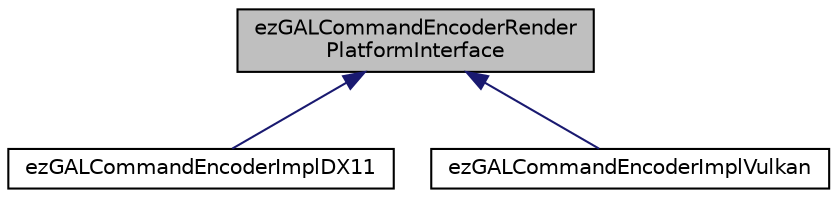 digraph "ezGALCommandEncoderRenderPlatformInterface"
{
 // LATEX_PDF_SIZE
  edge [fontname="Helvetica",fontsize="10",labelfontname="Helvetica",labelfontsize="10"];
  node [fontname="Helvetica",fontsize="10",shape=record];
  Node1 [label="ezGALCommandEncoderRender\lPlatformInterface",height=0.2,width=0.4,color="black", fillcolor="grey75", style="filled", fontcolor="black",tooltip=" "];
  Node1 -> Node2 [dir="back",color="midnightblue",fontsize="10",style="solid",fontname="Helvetica"];
  Node2 [label="ezGALCommandEncoderImplDX11",height=0.2,width=0.4,color="black", fillcolor="white", style="filled",URL="$d3/d58/classez_g_a_l_command_encoder_impl_d_x11.htm",tooltip=" "];
  Node1 -> Node3 [dir="back",color="midnightblue",fontsize="10",style="solid",fontname="Helvetica"];
  Node3 [label="ezGALCommandEncoderImplVulkan",height=0.2,width=0.4,color="black", fillcolor="white", style="filled",URL="$dc/dbd/classez_g_a_l_command_encoder_impl_vulkan.htm",tooltip=" "];
}
